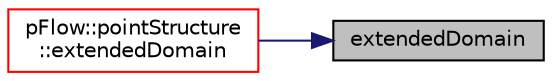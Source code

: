 digraph "extendedDomain"
{
 // LATEX_PDF_SIZE
  edge [fontname="Helvetica",fontsize="10",labelfontname="Helvetica",labelfontsize="10"];
  node [fontname="Helvetica",fontsize="10",shape=record];
  rankdir="RL";
  Node1 [label="extendedDomain",height=0.2,width=0.4,color="black", fillcolor="grey75", style="filled", fontcolor="black",tooltip=" "];
  Node1 -> Node2 [dir="back",color="midnightblue",fontsize="10",style="solid",fontname="Helvetica"];
  Node2 [label="pFlow::pointStructure\l::extendedDomain",height=0.2,width=0.4,color="red", fillcolor="white", style="filled",URL="$classpFlow_1_1pointStructure.html#a0d2a7b5c43832e65e2cbf5f9de32856d",tooltip=" "];
}
